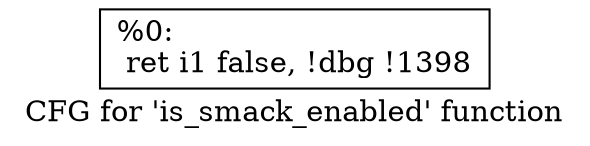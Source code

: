 digraph "CFG for 'is_smack_enabled' function" {
	label="CFG for 'is_smack_enabled' function";

	Node0x22dac00 [shape=record,label="{%0:\l  ret i1 false, !dbg !1398\l}"];
}
